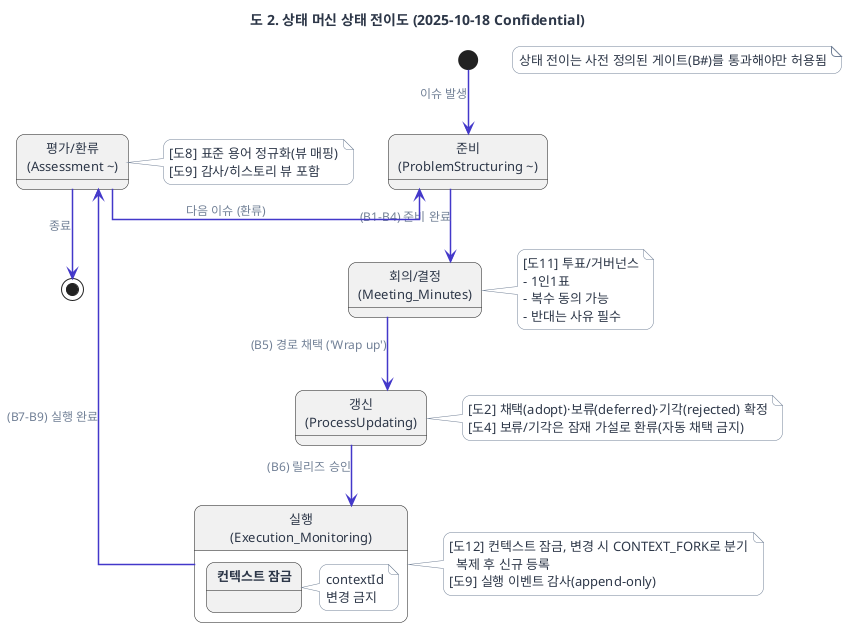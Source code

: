 @startuml

title 도 2. 상태 머신 상태 전이도 (2025-10-18 Confidential)

'================================================================
' Worflogy.com Website Theme for PlantUML
'================================================================

'// 1. 전역 스타일 (Global Style & Fonts) //
skinparam backgroundColor #ffffff
skinparam defaultFontName "Pretendard"
skinparam defaultFontSize 13
skinparam defaultFontColor #2D3748
skinparam shadowing false
skinparam roundCorner 16

'// 2. 화살표 및 연결선 스타일 (Arrow & Connector Style) //
skinparam ArrowColor #718096
skinparam ArrowThickness 1.5
skinparam ArrowFontColor #718096
skinparam ArrowFontSize 12
skinparam linetype ortho

'// 3. 기본 요소 스타일 (Standard Elements Style) //
skinparam card {
  BackgroundColor #ffffff
  BorderColor #718096
}
skinparam note {
  BackgroundColor #ffffff
  BorderColor #718096
  FontColor #2D3748
}
skinparam component {
  BackgroundColor #ffffff
  BorderColor #718096
}
skinparam package {
  BackgroundColor #ffffff
  BorderColor #718096
}
skinparam database {
  BackgroundColor #ffffff
  BorderColor #718096
}
' [추가] 파티션(Partition) 스타일 정의
skinparam partition {
  BackgroundColor #F4F6F8 ' 웹사이트의 연한 배경색으로 구분감 부여
  BorderColor #718096
  FontColor #2D3748
}

'// 4. 강조 요소 스타일 (Accent Elements Style) //
skinparam actor {
  BackgroundColor #4338CA
  BorderColor #4338CA
  FontColor #ffffff
}
skinparam participant {
  BackgroundColor #4338CA
  BorderColor #4338CA
  FontColor #ffffff
}
skinparam usecase {
  BackgroundColor #ffffff
  BorderColor #4338CA
  ArrowColor #4338CA
}
skinparam activity {
  BackgroundColor #ffffff
  BorderColor #4338CA
  FontColor #2D3748
}

'// 5. 클래스 다이어그램 스타일 (Class Diagram Style) //
skinparam class {
  BackgroundColor #ffffff
  BorderColor #718096 ' [수정] 테두리 색상 변경
  HeaderBackgroundColor #4338CA
  FontColor #ffffff
  AttributeFontColor #2D3748
  AttributeFontSize 12
}

'================================================================

' States
state "준비\n(ProblemStructuring ~)" as Prep
state "회의/결정\n(Meeting_Minutes)" as MM
state "갱신\n(ProcessUpdating)" as PU
state "실행\n(Execution_Monitoring)" as EM
state "평가/환류\n(Assessment ~)" as Report

' Transitions - Use '-down->' to enforce vertical flow
[*] -down-> Prep : 이슈 발생
Prep -down-> MM : (B1-B4) 준비 완료
MM -down-> PU : (B5) 경로 채택 ('Wrap up')
PU -down-> EM : (B6) 릴리즈 승인
EM -down-> Report : (B7-B9) 실행 완료
Report -down-> [*] : 종료

' Feedback loop transition
Report -> Prep : 다음 이슈 (환류)

' Nested State for Context Lock
state EM {
  state "**컨텍스트 잠금**" as Locked
  note right of Locked
    contextId
    변경 금지
  end note
}

' General Note
note "상태 전이는 사전 정의된 게이트(B#)를 통과해야만 허용됨" as N1

' Notes for each state
note right of MM
[도11] 투표/거버넌스
- 1인1표
- 복수 동의 가능
- 반대는 사유 필수
end note

note right of PU
[도2] 채택(adopt)·보류(deferred)·기각(rejected) 확정
[도4] 보류/기각은 잠재 가설로 환류(자동 채택 금지)
end note

note right of Report
[도8] 표준 용어 정규화(뷰 매핑)
[도9] 감사/히스토리 뷰 포함
end note

note right of EM
[도12] 컨텍스트 잠금, 변경 시 CONTEXT_FORK로 분기
  복제 후 신규 등록
[도9] 실행 이벤트 감사(append-only)
end note

@enduml
